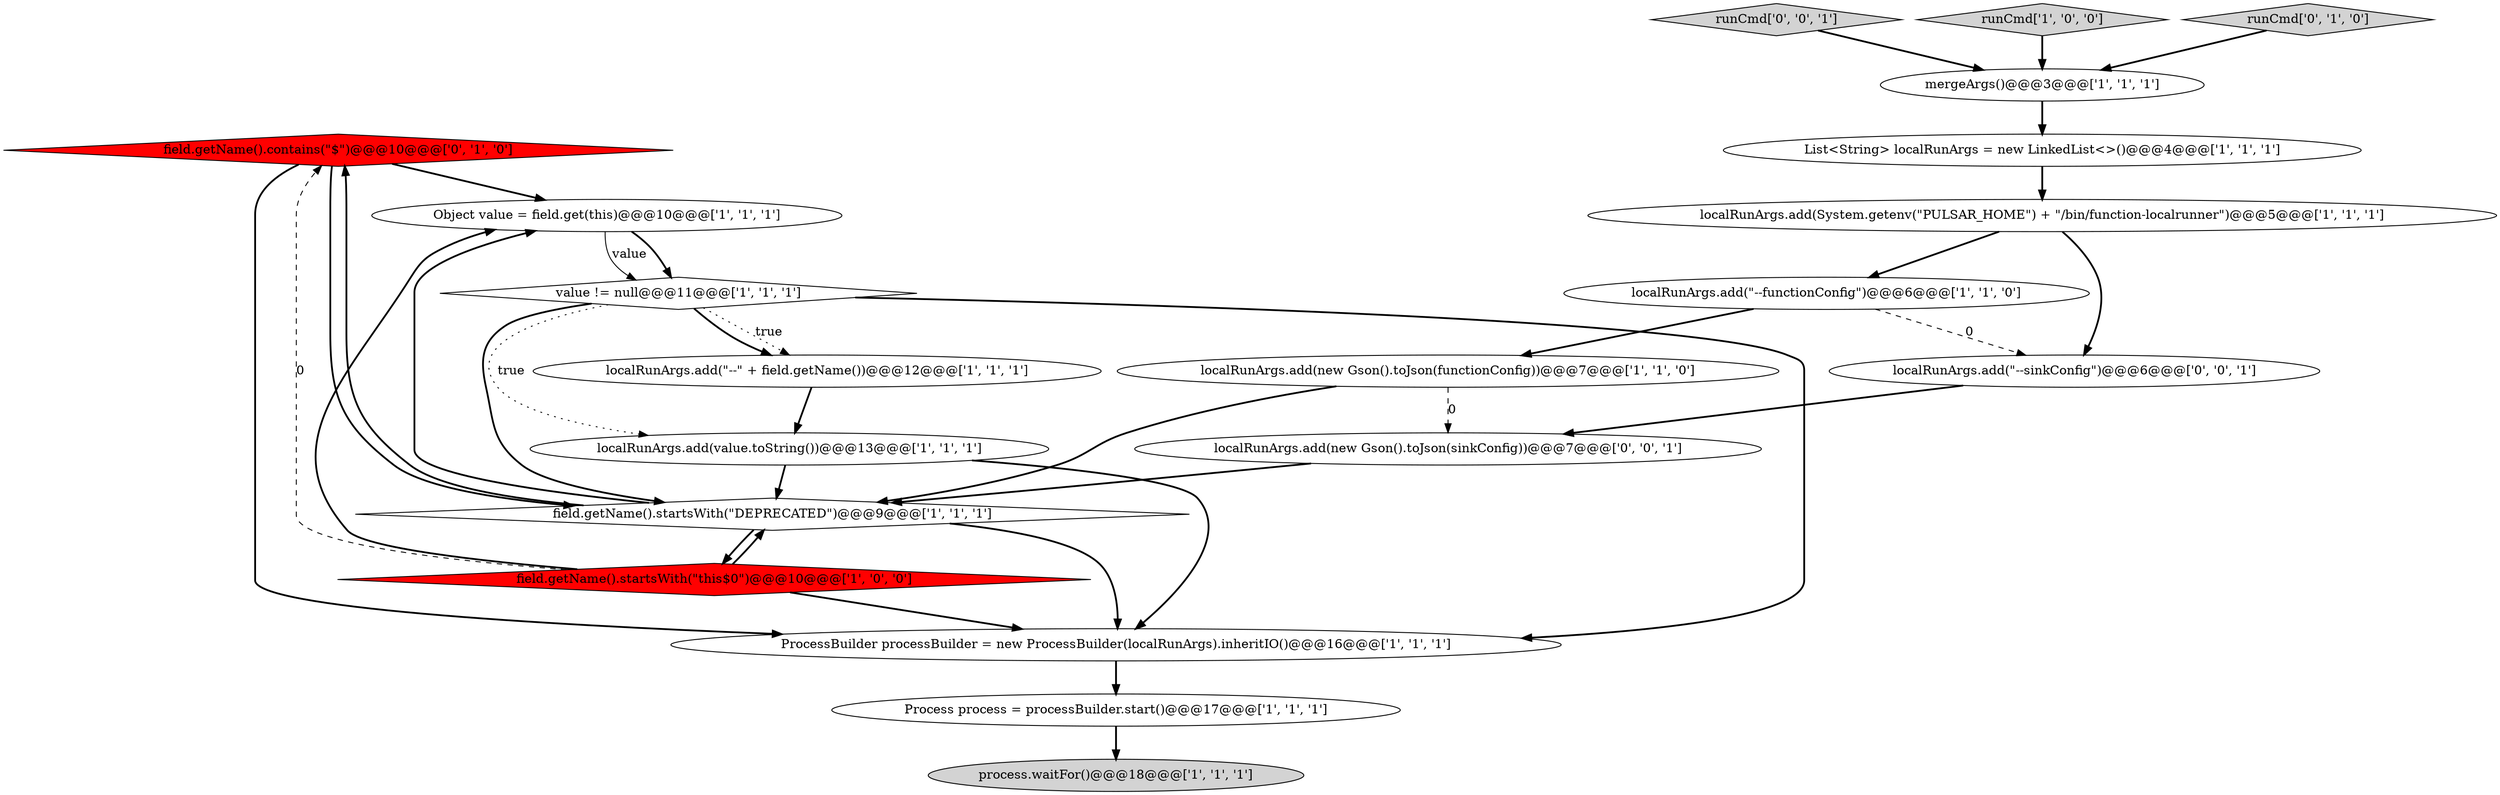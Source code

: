 digraph {
4 [style = filled, label = "process.waitFor()@@@18@@@['1', '1', '1']", fillcolor = lightgray, shape = ellipse image = "AAA0AAABBB1BBB"];
19 [style = filled, label = "localRunArgs.add(\"--sinkConfig\")@@@6@@@['0', '0', '1']", fillcolor = white, shape = ellipse image = "AAA0AAABBB3BBB"];
17 [style = filled, label = "runCmd['0', '0', '1']", fillcolor = lightgray, shape = diamond image = "AAA0AAABBB3BBB"];
12 [style = filled, label = "Object value = field.get(this)@@@10@@@['1', '1', '1']", fillcolor = white, shape = ellipse image = "AAA0AAABBB1BBB"];
8 [style = filled, label = "List<String> localRunArgs = new LinkedList<>()@@@4@@@['1', '1', '1']", fillcolor = white, shape = ellipse image = "AAA0AAABBB1BBB"];
15 [style = filled, label = "field.getName().contains(\"$\")@@@10@@@['0', '1', '0']", fillcolor = red, shape = diamond image = "AAA1AAABBB2BBB"];
5 [style = filled, label = "ProcessBuilder processBuilder = new ProcessBuilder(localRunArgs).inheritIO()@@@16@@@['1', '1', '1']", fillcolor = white, shape = ellipse image = "AAA0AAABBB1BBB"];
10 [style = filled, label = "localRunArgs.add(System.getenv(\"PULSAR_HOME\") + \"/bin/function-localrunner\")@@@5@@@['1', '1', '1']", fillcolor = white, shape = ellipse image = "AAA0AAABBB1BBB"];
18 [style = filled, label = "localRunArgs.add(new Gson().toJson(sinkConfig))@@@7@@@['0', '0', '1']", fillcolor = white, shape = ellipse image = "AAA0AAABBB3BBB"];
7 [style = filled, label = "field.getName().startsWith(\"DEPRECATED\")@@@9@@@['1', '1', '1']", fillcolor = white, shape = diamond image = "AAA0AAABBB1BBB"];
2 [style = filled, label = "runCmd['1', '0', '0']", fillcolor = lightgray, shape = diamond image = "AAA0AAABBB1BBB"];
9 [style = filled, label = "value != null@@@11@@@['1', '1', '1']", fillcolor = white, shape = diamond image = "AAA0AAABBB1BBB"];
1 [style = filled, label = "mergeArgs()@@@3@@@['1', '1', '1']", fillcolor = white, shape = ellipse image = "AAA0AAABBB1BBB"];
0 [style = filled, label = "field.getName().startsWith(\"this$0\")@@@10@@@['1', '0', '0']", fillcolor = red, shape = diamond image = "AAA1AAABBB1BBB"];
13 [style = filled, label = "Process process = processBuilder.start()@@@17@@@['1', '1', '1']", fillcolor = white, shape = ellipse image = "AAA0AAABBB1BBB"];
11 [style = filled, label = "localRunArgs.add(\"--functionConfig\")@@@6@@@['1', '1', '0']", fillcolor = white, shape = ellipse image = "AAA0AAABBB1BBB"];
14 [style = filled, label = "localRunArgs.add(\"--\" + field.getName())@@@12@@@['1', '1', '1']", fillcolor = white, shape = ellipse image = "AAA0AAABBB1BBB"];
16 [style = filled, label = "runCmd['0', '1', '0']", fillcolor = lightgray, shape = diamond image = "AAA0AAABBB2BBB"];
6 [style = filled, label = "localRunArgs.add(new Gson().toJson(functionConfig))@@@7@@@['1', '1', '0']", fillcolor = white, shape = ellipse image = "AAA0AAABBB1BBB"];
3 [style = filled, label = "localRunArgs.add(value.toString())@@@13@@@['1', '1', '1']", fillcolor = white, shape = ellipse image = "AAA0AAABBB1BBB"];
14->3 [style = bold, label=""];
8->10 [style = bold, label=""];
19->18 [style = bold, label=""];
1->8 [style = bold, label=""];
15->7 [style = bold, label=""];
17->1 [style = bold, label=""];
7->12 [style = bold, label=""];
2->1 [style = bold, label=""];
10->19 [style = bold, label=""];
0->12 [style = bold, label=""];
11->6 [style = bold, label=""];
0->15 [style = dashed, label="0"];
7->0 [style = bold, label=""];
9->7 [style = bold, label=""];
12->9 [style = bold, label=""];
9->14 [style = dotted, label="true"];
15->5 [style = bold, label=""];
0->7 [style = bold, label=""];
6->18 [style = dashed, label="0"];
7->5 [style = bold, label=""];
3->5 [style = bold, label=""];
10->11 [style = bold, label=""];
3->7 [style = bold, label=""];
16->1 [style = bold, label=""];
11->19 [style = dashed, label="0"];
5->13 [style = bold, label=""];
9->14 [style = bold, label=""];
9->5 [style = bold, label=""];
7->15 [style = bold, label=""];
15->12 [style = bold, label=""];
6->7 [style = bold, label=""];
18->7 [style = bold, label=""];
12->9 [style = solid, label="value"];
9->3 [style = dotted, label="true"];
0->5 [style = bold, label=""];
13->4 [style = bold, label=""];
}
